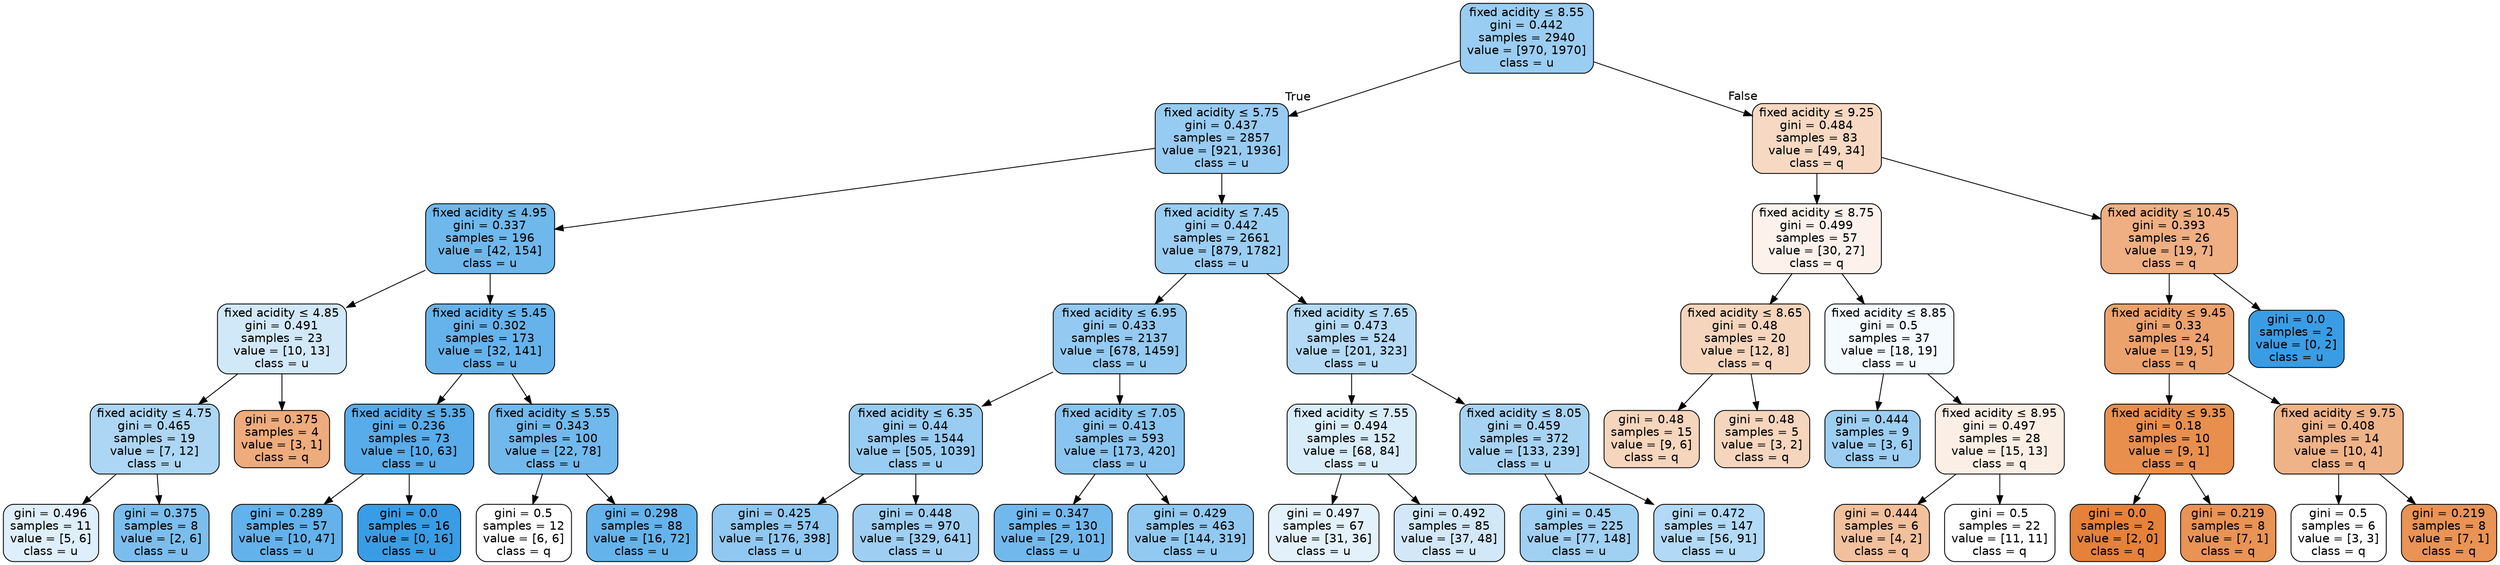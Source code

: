 digraph Tree {
node [shape=box, style="filled, rounded", color="black", fontname=helvetica] ;
edge [fontname=helvetica] ;
0 [label=<fixed acidity &le; 8.55<br/>gini = 0.442<br/>samples = 2940<br/>value = [970, 1970]<br/>class = u>, fillcolor="#399de581"] ;
1 [label=<fixed acidity &le; 5.75<br/>gini = 0.437<br/>samples = 2857<br/>value = [921, 1936]<br/>class = u>, fillcolor="#399de586"] ;
0 -> 1 [labeldistance=2.5, labelangle=45, headlabel="True"] ;
2 [label=<fixed acidity &le; 4.95<br/>gini = 0.337<br/>samples = 196<br/>value = [42, 154]<br/>class = u>, fillcolor="#399de5b9"] ;
1 -> 2 ;
3 [label=<fixed acidity &le; 4.85<br/>gini = 0.491<br/>samples = 23<br/>value = [10, 13]<br/>class = u>, fillcolor="#399de53b"] ;
2 -> 3 ;
4 [label=<fixed acidity &le; 4.75<br/>gini = 0.465<br/>samples = 19<br/>value = [7, 12]<br/>class = u>, fillcolor="#399de56a"] ;
3 -> 4 ;
5 [label=<gini = 0.496<br/>samples = 11<br/>value = [5, 6]<br/>class = u>, fillcolor="#399de52a"] ;
4 -> 5 ;
6 [label=<gini = 0.375<br/>samples = 8<br/>value = [2, 6]<br/>class = u>, fillcolor="#399de5aa"] ;
4 -> 6 ;
7 [label=<gini = 0.375<br/>samples = 4<br/>value = [3, 1]<br/>class = q>, fillcolor="#e58139aa"] ;
3 -> 7 ;
8 [label=<fixed acidity &le; 5.45<br/>gini = 0.302<br/>samples = 173<br/>value = [32, 141]<br/>class = u>, fillcolor="#399de5c5"] ;
2 -> 8 ;
9 [label=<fixed acidity &le; 5.35<br/>gini = 0.236<br/>samples = 73<br/>value = [10, 63]<br/>class = u>, fillcolor="#399de5d7"] ;
8 -> 9 ;
10 [label=<gini = 0.289<br/>samples = 57<br/>value = [10, 47]<br/>class = u>, fillcolor="#399de5c9"] ;
9 -> 10 ;
11 [label=<gini = 0.0<br/>samples = 16<br/>value = [0, 16]<br/>class = u>, fillcolor="#399de5ff"] ;
9 -> 11 ;
12 [label=<fixed acidity &le; 5.55<br/>gini = 0.343<br/>samples = 100<br/>value = [22, 78]<br/>class = u>, fillcolor="#399de5b7"] ;
8 -> 12 ;
13 [label=<gini = 0.5<br/>samples = 12<br/>value = [6, 6]<br/>class = q>, fillcolor="#e5813900"] ;
12 -> 13 ;
14 [label=<gini = 0.298<br/>samples = 88<br/>value = [16, 72]<br/>class = u>, fillcolor="#399de5c6"] ;
12 -> 14 ;
15 [label=<fixed acidity &le; 7.45<br/>gini = 0.442<br/>samples = 2661<br/>value = [879, 1782]<br/>class = u>, fillcolor="#399de581"] ;
1 -> 15 ;
16 [label=<fixed acidity &le; 6.95<br/>gini = 0.433<br/>samples = 2137<br/>value = [678, 1459]<br/>class = u>, fillcolor="#399de589"] ;
15 -> 16 ;
17 [label=<fixed acidity &le; 6.35<br/>gini = 0.44<br/>samples = 1544<br/>value = [505, 1039]<br/>class = u>, fillcolor="#399de583"] ;
16 -> 17 ;
18 [label=<gini = 0.425<br/>samples = 574<br/>value = [176, 398]<br/>class = u>, fillcolor="#399de58e"] ;
17 -> 18 ;
19 [label=<gini = 0.448<br/>samples = 970<br/>value = [329, 641]<br/>class = u>, fillcolor="#399de57c"] ;
17 -> 19 ;
20 [label=<fixed acidity &le; 7.05<br/>gini = 0.413<br/>samples = 593<br/>value = [173, 420]<br/>class = u>, fillcolor="#399de596"] ;
16 -> 20 ;
21 [label=<gini = 0.347<br/>samples = 130<br/>value = [29, 101]<br/>class = u>, fillcolor="#399de5b6"] ;
20 -> 21 ;
22 [label=<gini = 0.429<br/>samples = 463<br/>value = [144, 319]<br/>class = u>, fillcolor="#399de58c"] ;
20 -> 22 ;
23 [label=<fixed acidity &le; 7.65<br/>gini = 0.473<br/>samples = 524<br/>value = [201, 323]<br/>class = u>, fillcolor="#399de560"] ;
15 -> 23 ;
24 [label=<fixed acidity &le; 7.55<br/>gini = 0.494<br/>samples = 152<br/>value = [68, 84]<br/>class = u>, fillcolor="#399de531"] ;
23 -> 24 ;
25 [label=<gini = 0.497<br/>samples = 67<br/>value = [31, 36]<br/>class = u>, fillcolor="#399de523"] ;
24 -> 25 ;
26 [label=<gini = 0.492<br/>samples = 85<br/>value = [37, 48]<br/>class = u>, fillcolor="#399de53a"] ;
24 -> 26 ;
27 [label=<fixed acidity &le; 8.05<br/>gini = 0.459<br/>samples = 372<br/>value = [133, 239]<br/>class = u>, fillcolor="#399de571"] ;
23 -> 27 ;
28 [label=<gini = 0.45<br/>samples = 225<br/>value = [77, 148]<br/>class = u>, fillcolor="#399de57a"] ;
27 -> 28 ;
29 [label=<gini = 0.472<br/>samples = 147<br/>value = [56, 91]<br/>class = u>, fillcolor="#399de562"] ;
27 -> 29 ;
30 [label=<fixed acidity &le; 9.25<br/>gini = 0.484<br/>samples = 83<br/>value = [49, 34]<br/>class = q>, fillcolor="#e581394e"] ;
0 -> 30 [labeldistance=2.5, labelangle=-45, headlabel="False"] ;
31 [label=<fixed acidity &le; 8.75<br/>gini = 0.499<br/>samples = 57<br/>value = [30, 27]<br/>class = q>, fillcolor="#e5813919"] ;
30 -> 31 ;
32 [label=<fixed acidity &le; 8.65<br/>gini = 0.48<br/>samples = 20<br/>value = [12, 8]<br/>class = q>, fillcolor="#e5813955"] ;
31 -> 32 ;
33 [label=<gini = 0.48<br/>samples = 15<br/>value = [9, 6]<br/>class = q>, fillcolor="#e5813955"] ;
32 -> 33 ;
34 [label=<gini = 0.48<br/>samples = 5<br/>value = [3, 2]<br/>class = q>, fillcolor="#e5813955"] ;
32 -> 34 ;
35 [label=<fixed acidity &le; 8.85<br/>gini = 0.5<br/>samples = 37<br/>value = [18, 19]<br/>class = u>, fillcolor="#399de50d"] ;
31 -> 35 ;
36 [label=<gini = 0.444<br/>samples = 9<br/>value = [3, 6]<br/>class = u>, fillcolor="#399de57f"] ;
35 -> 36 ;
37 [label=<fixed acidity &le; 8.95<br/>gini = 0.497<br/>samples = 28<br/>value = [15, 13]<br/>class = q>, fillcolor="#e5813922"] ;
35 -> 37 ;
38 [label=<gini = 0.444<br/>samples = 6<br/>value = [4, 2]<br/>class = q>, fillcolor="#e581397f"] ;
37 -> 38 ;
39 [label=<gini = 0.5<br/>samples = 22<br/>value = [11, 11]<br/>class = q>, fillcolor="#e5813900"] ;
37 -> 39 ;
40 [label=<fixed acidity &le; 10.45<br/>gini = 0.393<br/>samples = 26<br/>value = [19, 7]<br/>class = q>, fillcolor="#e58139a1"] ;
30 -> 40 ;
41 [label=<fixed acidity &le; 9.45<br/>gini = 0.33<br/>samples = 24<br/>value = [19, 5]<br/>class = q>, fillcolor="#e58139bc"] ;
40 -> 41 ;
42 [label=<fixed acidity &le; 9.35<br/>gini = 0.18<br/>samples = 10<br/>value = [9, 1]<br/>class = q>, fillcolor="#e58139e3"] ;
41 -> 42 ;
43 [label=<gini = 0.0<br/>samples = 2<br/>value = [2, 0]<br/>class = q>, fillcolor="#e58139ff"] ;
42 -> 43 ;
44 [label=<gini = 0.219<br/>samples = 8<br/>value = [7, 1]<br/>class = q>, fillcolor="#e58139db"] ;
42 -> 44 ;
45 [label=<fixed acidity &le; 9.75<br/>gini = 0.408<br/>samples = 14<br/>value = [10, 4]<br/>class = q>, fillcolor="#e5813999"] ;
41 -> 45 ;
46 [label=<gini = 0.5<br/>samples = 6<br/>value = [3, 3]<br/>class = q>, fillcolor="#e5813900"] ;
45 -> 46 ;
47 [label=<gini = 0.219<br/>samples = 8<br/>value = [7, 1]<br/>class = q>, fillcolor="#e58139db"] ;
45 -> 47 ;
48 [label=<gini = 0.0<br/>samples = 2<br/>value = [0, 2]<br/>class = u>, fillcolor="#399de5ff"] ;
40 -> 48 ;
}